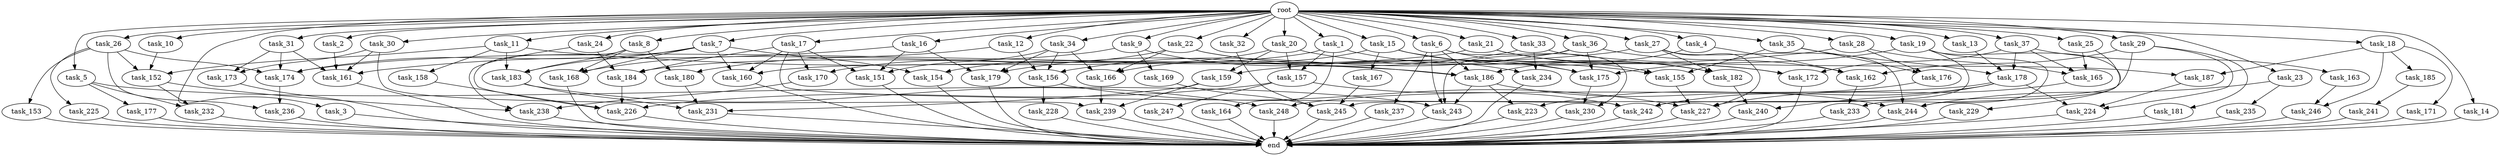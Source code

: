 digraph G {
  task_8 [size="102.400000"];
  task_239 [size="58411555225.600006"];
  task_173 [size="44667659878.400002"];
  task_158 [size="7730941132.800000"];
  task_17 [size="102.400000"];
  task_32 [size="102.400000"];
  root [size="0.000000"];
  task_223 [size="77309411328.000000"];
  task_242 [size="201863462912.000000"];
  task_35 [size="102.400000"];
  task_11 [size="102.400000"];
  task_161 [size="145169894604.800018"];
  task_159 [size="38654705664.000000"];
  task_26 [size="102.400000"];
  task_15 [size="102.400000"];
  task_167 [size="3435973836.800000"];
  task_227 [size="165785737625.600006"];
  task_166 [size="30923764531.200001"];
  task_177 [size="85899345920.000000"];
  task_33 [size="102.400000"];
  task_186 [size="84181359001.600006"];
  task_7 [size="102.400000"];
  task_181 [size="30923764531.200001"];
  task_231 [size="48103633715.200005"];
  task_241 [size="30923764531.200001"];
  task_233 [size="111669149696.000000"];
  task_176 [size="100502234726.400009"];
  end [size="0.000000"];
  task_13 [size="102.400000"];
  task_153 [size="7730941132.800000"];
  task_30 [size="102.400000"];
  task_5 [size="102.400000"];
  task_183 [size="91053306675.200012"];
  task_6 [size="102.400000"];
  task_184 [size="166644731084.800018"];
  task_240 [size="77309411328.000000"];
  task_22 [size="102.400000"];
  task_169 [size="54975581388.800003"];
  task_3 [size="102.400000"];
  task_179 [size="48103633715.200005"];
  task_187 [size="24910810316.800003"];
  task_164 [size="69578470195.199997"];
  task_236 [size="29205777612.800003"];
  task_230 [size="27487790694.400002"];
  task_237 [size="13743895347.200001"];
  task_157 [size="77309411328.000000"];
  task_234 [size="17179869184.000000"];
  task_154 [size="21474836480.000000"];
  task_175 [size="172657685299.200012"];
  task_224 [size="124554051584.000000"];
  task_155 [size="91053306675.200012"];
  task_160 [size="152900835737.600006"];
  task_182 [size="115105123532.800003"];
  task_245 [size="201004469452.800018"];
  task_12 [size="102.400000"];
  task_21 [size="102.400000"];
  task_18 [size="102.400000"];
  task_180 [size="124554051584.000000"];
  task_31 [size="102.400000"];
  task_244 [size="73873437491.199997"];
  task_9 [size="102.400000"];
  task_162 [size="124554051584.000000"];
  task_168 [size="86758339379.200012"];
  task_28 [size="102.400000"];
  task_174 [size="55834574848.000000"];
  task_247 [size="54975581388.800003"];
  task_29 [size="102.400000"];
  task_185 [size="21474836480.000000"];
  task_34 [size="102.400000"];
  task_10 [size="102.400000"];
  task_163 [size="30923764531.200001"];
  task_178 [size="142592914227.200012"];
  task_2 [size="102.400000"];
  task_171 [size="21474836480.000000"];
  task_225 [size="7730941132.800000"];
  task_228 [size="21474836480.000000"];
  task_16 [size="102.400000"];
  task_14 [size="102.400000"];
  task_156 [size="103079215104.000000"];
  task_151 [size="114246130073.600006"];
  task_24 [size="102.400000"];
  task_243 [size="193273528320.000000"];
  task_19 [size="102.400000"];
  task_226 [size="252544077004.800018"];
  task_36 [size="102.400000"];
  task_170 [size="83322365542.400009"];
  task_25 [size="102.400000"];
  task_4 [size="102.400000"];
  task_235 [size="54975581388.800003"];
  task_27 [size="102.400000"];
  task_232 [size="116823110451.200012"];
  task_229 [size="69578470195.199997"];
  task_23 [size="102.400000"];
  task_37 [size="102.400000"];
  task_165 [size="69578470195.199997"];
  task_1 [size="102.400000"];
  task_152 [size="23192823398.400002"];
  task_172 [size="76450417868.800003"];
  task_246 [size="24910810316.800003"];
  task_20 [size="102.400000"];
  task_238 [size="89335319756.800003"];
  task_248 [size="38654705664.000000"];

  task_8 -> task_180 [size="679477248.000000"];
  task_8 -> task_168 [size="679477248.000000"];
  task_8 -> task_226 [size="679477248.000000"];
  task_8 -> task_183 [size="679477248.000000"];
  task_239 -> end [size="1.000000"];
  task_173 -> end [size="1.000000"];
  task_158 -> task_226 [size="838860800.000000"];
  task_17 -> task_242 [size="679477248.000000"];
  task_17 -> task_160 [size="679477248.000000"];
  task_17 -> task_151 [size="679477248.000000"];
  task_17 -> task_170 [size="679477248.000000"];
  task_17 -> task_184 [size="679477248.000000"];
  task_32 -> task_245 [size="679477248.000000"];
  root -> task_8 [size="1.000000"];
  root -> task_14 [size="1.000000"];
  root -> task_24 [size="1.000000"];
  root -> task_13 [size="1.000000"];
  root -> task_33 [size="1.000000"];
  root -> task_12 [size="1.000000"];
  root -> task_21 [size="1.000000"];
  root -> task_18 [size="1.000000"];
  root -> task_22 [size="1.000000"];
  root -> task_31 [size="1.000000"];
  root -> task_9 [size="1.000000"];
  root -> task_5 [size="1.000000"];
  root -> task_36 [size="1.000000"];
  root -> task_32 [size="1.000000"];
  root -> task_26 [size="1.000000"];
  root -> task_15 [size="1.000000"];
  root -> task_6 [size="1.000000"];
  root -> task_4 [size="1.000000"];
  root -> task_25 [size="1.000000"];
  root -> task_30 [size="1.000000"];
  root -> task_34 [size="1.000000"];
  root -> task_3 [size="1.000000"];
  root -> task_19 [size="1.000000"];
  root -> task_10 [size="1.000000"];
  root -> task_23 [size="1.000000"];
  root -> task_37 [size="1.000000"];
  root -> task_1 [size="1.000000"];
  root -> task_17 [size="1.000000"];
  root -> task_2 [size="1.000000"];
  root -> task_29 [size="1.000000"];
  root -> task_20 [size="1.000000"];
  root -> task_35 [size="1.000000"];
  root -> task_7 [size="1.000000"];
  root -> task_27 [size="1.000000"];
  root -> task_11 [size="1.000000"];
  root -> task_28 [size="1.000000"];
  root -> task_16 [size="1.000000"];
  task_223 -> end [size="1.000000"];
  task_242 -> end [size="1.000000"];
  task_35 -> task_176 [size="679477248.000000"];
  task_35 -> task_178 [size="679477248.000000"];
  task_35 -> task_155 [size="679477248.000000"];
  task_11 -> task_183 [size="75497472.000000"];
  task_11 -> task_186 [size="75497472.000000"];
  task_11 -> task_158 [size="75497472.000000"];
  task_11 -> task_152 [size="75497472.000000"];
  task_161 -> end [size="1.000000"];
  task_159 -> task_239 [size="134217728.000000"];
  task_159 -> task_231 [size="134217728.000000"];
  task_26 -> task_153 [size="75497472.000000"];
  task_26 -> task_236 [size="75497472.000000"];
  task_26 -> task_174 [size="75497472.000000"];
  task_26 -> task_152 [size="75497472.000000"];
  task_26 -> task_225 [size="75497472.000000"];
  task_15 -> task_172 [size="33554432.000000"];
  task_15 -> task_167 [size="33554432.000000"];
  task_15 -> task_166 [size="33554432.000000"];
  task_15 -> task_175 [size="33554432.000000"];
  task_167 -> task_245 [size="679477248.000000"];
  task_227 -> end [size="1.000000"];
  task_166 -> task_239 [size="301989888.000000"];
  task_177 -> end [size="1.000000"];
  task_33 -> task_187 [size="33554432.000000"];
  task_33 -> task_179 [size="33554432.000000"];
  task_33 -> task_234 [size="33554432.000000"];
  task_186 -> task_223 [size="75497472.000000"];
  task_186 -> task_243 [size="75497472.000000"];
  task_186 -> task_244 [size="75497472.000000"];
  task_7 -> task_154 [size="134217728.000000"];
  task_7 -> task_160 [size="134217728.000000"];
  task_7 -> task_174 [size="134217728.000000"];
  task_7 -> task_168 [size="134217728.000000"];
  task_7 -> task_183 [size="134217728.000000"];
  task_181 -> end [size="1.000000"];
  task_231 -> end [size="1.000000"];
  task_241 -> end [size="1.000000"];
  task_233 -> end [size="1.000000"];
  task_176 -> task_223 [size="679477248.000000"];
  task_13 -> task_178 [size="411041792.000000"];
  task_153 -> end [size="1.000000"];
  task_30 -> task_161 [size="134217728.000000"];
  task_30 -> task_239 [size="134217728.000000"];
  task_30 -> task_173 [size="134217728.000000"];
  task_5 -> task_177 [size="838860800.000000"];
  task_5 -> task_243 [size="838860800.000000"];
  task_5 -> task_232 [size="838860800.000000"];
  task_183 -> task_231 [size="301989888.000000"];
  task_183 -> task_248 [size="301989888.000000"];
  task_6 -> task_155 [size="134217728.000000"];
  task_6 -> task_237 [size="134217728.000000"];
  task_6 -> task_230 [size="134217728.000000"];
  task_6 -> task_186 [size="134217728.000000"];
  task_6 -> task_243 [size="134217728.000000"];
  task_184 -> task_226 [size="411041792.000000"];
  task_240 -> end [size="1.000000"];
  task_22 -> task_170 [size="134217728.000000"];
  task_22 -> task_175 [size="134217728.000000"];
  task_22 -> task_166 [size="134217728.000000"];
  task_22 -> task_234 [size="134217728.000000"];
  task_169 -> task_245 [size="301989888.000000"];
  task_3 -> end [size="1.000000"];
  task_179 -> end [size="1.000000"];
  task_187 -> task_224 [size="838860800.000000"];
  task_164 -> end [size="1.000000"];
  task_236 -> end [size="1.000000"];
  task_230 -> end [size="1.000000"];
  task_237 -> end [size="1.000000"];
  task_157 -> task_242 [size="536870912.000000"];
  task_157 -> task_247 [size="536870912.000000"];
  task_157 -> task_226 [size="536870912.000000"];
  task_234 -> end [size="1.000000"];
  task_154 -> end [size="1.000000"];
  task_175 -> task_230 [size="134217728.000000"];
  task_224 -> end [size="1.000000"];
  task_155 -> task_227 [size="536870912.000000"];
  task_160 -> end [size="1.000000"];
  task_182 -> task_240 [size="679477248.000000"];
  task_245 -> end [size="1.000000"];
  task_12 -> task_156 [size="33554432.000000"];
  task_12 -> task_168 [size="33554432.000000"];
  task_21 -> task_172 [size="411041792.000000"];
  task_21 -> task_184 [size="411041792.000000"];
  task_21 -> task_182 [size="411041792.000000"];
  task_18 -> task_185 [size="209715200.000000"];
  task_18 -> task_171 [size="209715200.000000"];
  task_18 -> task_187 [size="209715200.000000"];
  task_18 -> task_246 [size="209715200.000000"];
  task_180 -> task_231 [size="33554432.000000"];
  task_31 -> task_161 [size="301989888.000000"];
  task_31 -> task_174 [size="301989888.000000"];
  task_31 -> task_173 [size="301989888.000000"];
  task_244 -> end [size="1.000000"];
  task_9 -> task_169 [size="536870912.000000"];
  task_9 -> task_180 [size="536870912.000000"];
  task_9 -> task_186 [size="536870912.000000"];
  task_162 -> task_233 [size="411041792.000000"];
  task_168 -> end [size="1.000000"];
  task_28 -> task_159 [size="301989888.000000"];
  task_28 -> task_176 [size="301989888.000000"];
  task_28 -> task_165 [size="301989888.000000"];
  task_174 -> task_236 [size="209715200.000000"];
  task_247 -> end [size="1.000000"];
  task_29 -> task_245 [size="301989888.000000"];
  task_29 -> task_181 [size="301989888.000000"];
  task_29 -> task_162 [size="301989888.000000"];
  task_29 -> task_224 [size="301989888.000000"];
  task_185 -> task_241 [size="301989888.000000"];
  task_34 -> task_156 [size="134217728.000000"];
  task_34 -> task_151 [size="134217728.000000"];
  task_34 -> task_166 [size="134217728.000000"];
  task_34 -> task_179 [size="134217728.000000"];
  task_10 -> task_152 [size="75497472.000000"];
  task_163 -> task_246 [size="33554432.000000"];
  task_178 -> task_242 [size="75497472.000000"];
  task_178 -> task_224 [size="75497472.000000"];
  task_178 -> task_240 [size="75497472.000000"];
  task_178 -> task_248 [size="75497472.000000"];
  task_2 -> task_161 [size="679477248.000000"];
  task_171 -> end [size="1.000000"];
  task_225 -> end [size="1.000000"];
  task_228 -> end [size="1.000000"];
  task_16 -> task_161 [size="301989888.000000"];
  task_16 -> task_151 [size="301989888.000000"];
  task_16 -> task_179 [size="301989888.000000"];
  task_14 -> end [size="1.000000"];
  task_156 -> task_228 [size="209715200.000000"];
  task_156 -> task_227 [size="209715200.000000"];
  task_151 -> end [size="1.000000"];
  task_24 -> task_184 [size="536870912.000000"];
  task_24 -> task_238 [size="536870912.000000"];
  task_243 -> end [size="1.000000"];
  task_19 -> task_229 [size="679477248.000000"];
  task_19 -> task_233 [size="679477248.000000"];
  task_19 -> task_175 [size="679477248.000000"];
  task_19 -> task_242 [size="679477248.000000"];
  task_226 -> end [size="1.000000"];
  task_36 -> task_162 [size="838860800.000000"];
  task_36 -> task_175 [size="838860800.000000"];
  task_36 -> task_243 [size="838860800.000000"];
  task_36 -> task_156 [size="838860800.000000"];
  task_170 -> task_238 [size="33554432.000000"];
  task_25 -> task_165 [size="75497472.000000"];
  task_25 -> task_244 [size="75497472.000000"];
  task_4 -> task_162 [size="75497472.000000"];
  task_4 -> task_186 [size="75497472.000000"];
  task_235 -> end [size="1.000000"];
  task_27 -> task_227 [size="33554432.000000"];
  task_27 -> task_174 [size="33554432.000000"];
  task_27 -> task_182 [size="33554432.000000"];
  task_27 -> task_244 [size="33554432.000000"];
  task_232 -> end [size="1.000000"];
  task_229 -> end [size="1.000000"];
  task_23 -> task_235 [size="536870912.000000"];
  task_23 -> task_244 [size="536870912.000000"];
  task_37 -> task_172 [size="301989888.000000"];
  task_37 -> task_163 [size="301989888.000000"];
  task_37 -> task_178 [size="301989888.000000"];
  task_37 -> task_165 [size="301989888.000000"];
  task_165 -> task_227 [size="838860800.000000"];
  task_1 -> task_160 [size="679477248.000000"];
  task_1 -> task_157 [size="679477248.000000"];
  task_1 -> task_182 [size="679477248.000000"];
  task_1 -> task_164 [size="679477248.000000"];
  task_152 -> task_232 [size="301989888.000000"];
  task_152 -> task_238 [size="301989888.000000"];
  task_172 -> end [size="1.000000"];
  task_246 -> end [size="1.000000"];
  task_20 -> task_154 [size="75497472.000000"];
  task_20 -> task_159 [size="75497472.000000"];
  task_20 -> task_157 [size="75497472.000000"];
  task_20 -> task_155 [size="75497472.000000"];
  task_238 -> end [size="1.000000"];
  task_248 -> end [size="1.000000"];
}
